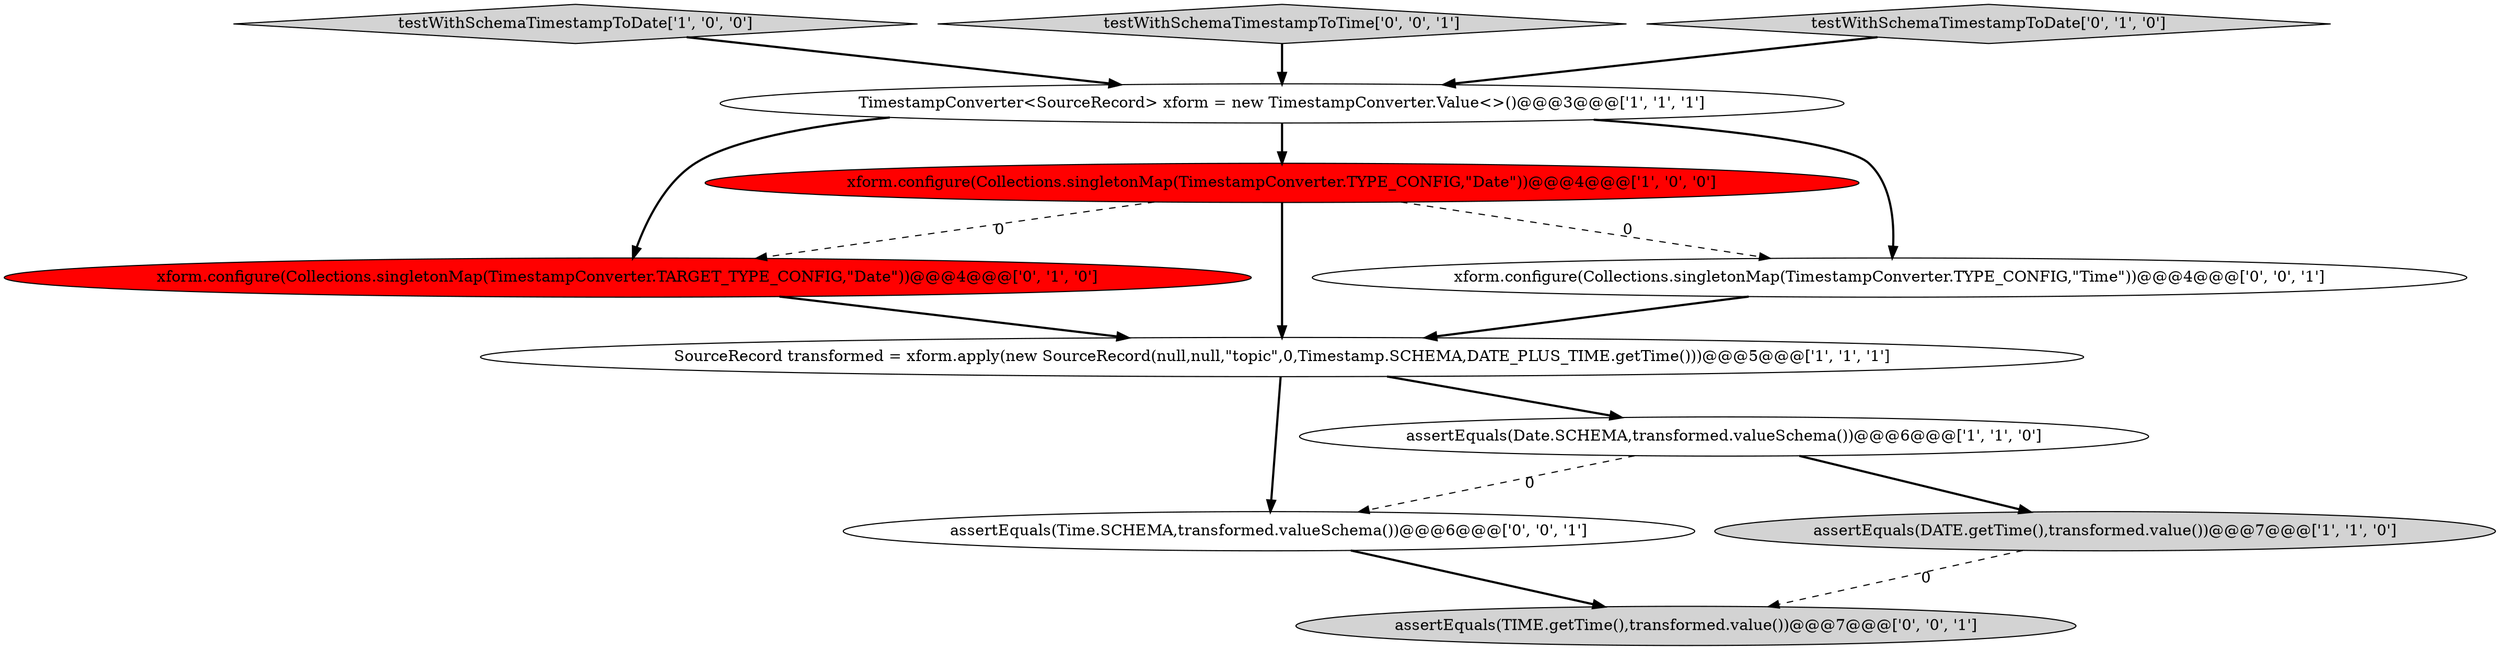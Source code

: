 digraph {
5 [style = filled, label = "testWithSchemaTimestampToDate['1', '0', '0']", fillcolor = lightgray, shape = diamond image = "AAA0AAABBB1BBB"];
2 [style = filled, label = "TimestampConverter<SourceRecord> xform = new TimestampConverter.Value<>()@@@3@@@['1', '1', '1']", fillcolor = white, shape = ellipse image = "AAA0AAABBB1BBB"];
4 [style = filled, label = "xform.configure(Collections.singletonMap(TimestampConverter.TYPE_CONFIG,\"Date\"))@@@4@@@['1', '0', '0']", fillcolor = red, shape = ellipse image = "AAA1AAABBB1BBB"];
0 [style = filled, label = "SourceRecord transformed = xform.apply(new SourceRecord(null,null,\"topic\",0,Timestamp.SCHEMA,DATE_PLUS_TIME.getTime()))@@@5@@@['1', '1', '1']", fillcolor = white, shape = ellipse image = "AAA0AAABBB1BBB"];
8 [style = filled, label = "assertEquals(Time.SCHEMA,transformed.valueSchema())@@@6@@@['0', '0', '1']", fillcolor = white, shape = ellipse image = "AAA0AAABBB3BBB"];
10 [style = filled, label = "xform.configure(Collections.singletonMap(TimestampConverter.TYPE_CONFIG,\"Time\"))@@@4@@@['0', '0', '1']", fillcolor = white, shape = ellipse image = "AAA0AAABBB3BBB"];
11 [style = filled, label = "assertEquals(TIME.getTime(),transformed.value())@@@7@@@['0', '0', '1']", fillcolor = lightgray, shape = ellipse image = "AAA0AAABBB3BBB"];
7 [style = filled, label = "xform.configure(Collections.singletonMap(TimestampConverter.TARGET_TYPE_CONFIG,\"Date\"))@@@4@@@['0', '1', '0']", fillcolor = red, shape = ellipse image = "AAA1AAABBB2BBB"];
1 [style = filled, label = "assertEquals(DATE.getTime(),transformed.value())@@@7@@@['1', '1', '0']", fillcolor = lightgray, shape = ellipse image = "AAA0AAABBB1BBB"];
9 [style = filled, label = "testWithSchemaTimestampToTime['0', '0', '1']", fillcolor = lightgray, shape = diamond image = "AAA0AAABBB3BBB"];
6 [style = filled, label = "testWithSchemaTimestampToDate['0', '1', '0']", fillcolor = lightgray, shape = diamond image = "AAA0AAABBB2BBB"];
3 [style = filled, label = "assertEquals(Date.SCHEMA,transformed.valueSchema())@@@6@@@['1', '1', '0']", fillcolor = white, shape = ellipse image = "AAA0AAABBB1BBB"];
0->3 [style = bold, label=""];
3->8 [style = dashed, label="0"];
5->2 [style = bold, label=""];
7->0 [style = bold, label=""];
2->7 [style = bold, label=""];
4->10 [style = dashed, label="0"];
3->1 [style = bold, label=""];
2->10 [style = bold, label=""];
8->11 [style = bold, label=""];
2->4 [style = bold, label=""];
9->2 [style = bold, label=""];
4->7 [style = dashed, label="0"];
1->11 [style = dashed, label="0"];
10->0 [style = bold, label=""];
4->0 [style = bold, label=""];
0->8 [style = bold, label=""];
6->2 [style = bold, label=""];
}

